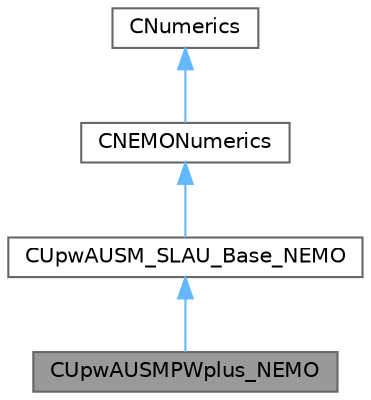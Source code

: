 digraph "CUpwAUSMPWplus_NEMO"
{
 // LATEX_PDF_SIZE
  bgcolor="transparent";
  edge [fontname=Helvetica,fontsize=10,labelfontname=Helvetica,labelfontsize=10];
  node [fontname=Helvetica,fontsize=10,shape=box,height=0.2,width=0.4];
  Node1 [id="Node000001",label="CUpwAUSMPWplus_NEMO",height=0.2,width=0.4,color="gray40", fillcolor="grey60", style="filled", fontcolor="black",tooltip="Class for solving an approximate Riemann AUSM."];
  Node2 -> Node1 [id="edge1_Node000001_Node000002",dir="back",color="steelblue1",style="solid",tooltip=" "];
  Node2 [id="Node000002",label="CUpwAUSM_SLAU_Base_NEMO",height=0.2,width=0.4,color="gray40", fillcolor="white", style="filled",URL="$classCUpwAUSM__SLAU__Base__NEMO.html",tooltip="Class for solving an approximate Riemann AUSM."];
  Node3 -> Node2 [id="edge2_Node000002_Node000003",dir="back",color="steelblue1",style="solid",tooltip=" "];
  Node3 [id="Node000003",label="CNEMONumerics",height=0.2,width=0.4,color="gray40", fillcolor="white", style="filled",URL="$classCNEMONumerics.html",tooltip="Base class template NEMO numerics."];
  Node4 -> Node3 [id="edge3_Node000003_Node000004",dir="back",color="steelblue1",style="solid",tooltip=" "];
  Node4 [id="Node000004",label="CNumerics",height=0.2,width=0.4,color="gray40", fillcolor="white", style="filled",URL="$classCNumerics.html",tooltip="Class for defining the numerical methods."];
}
